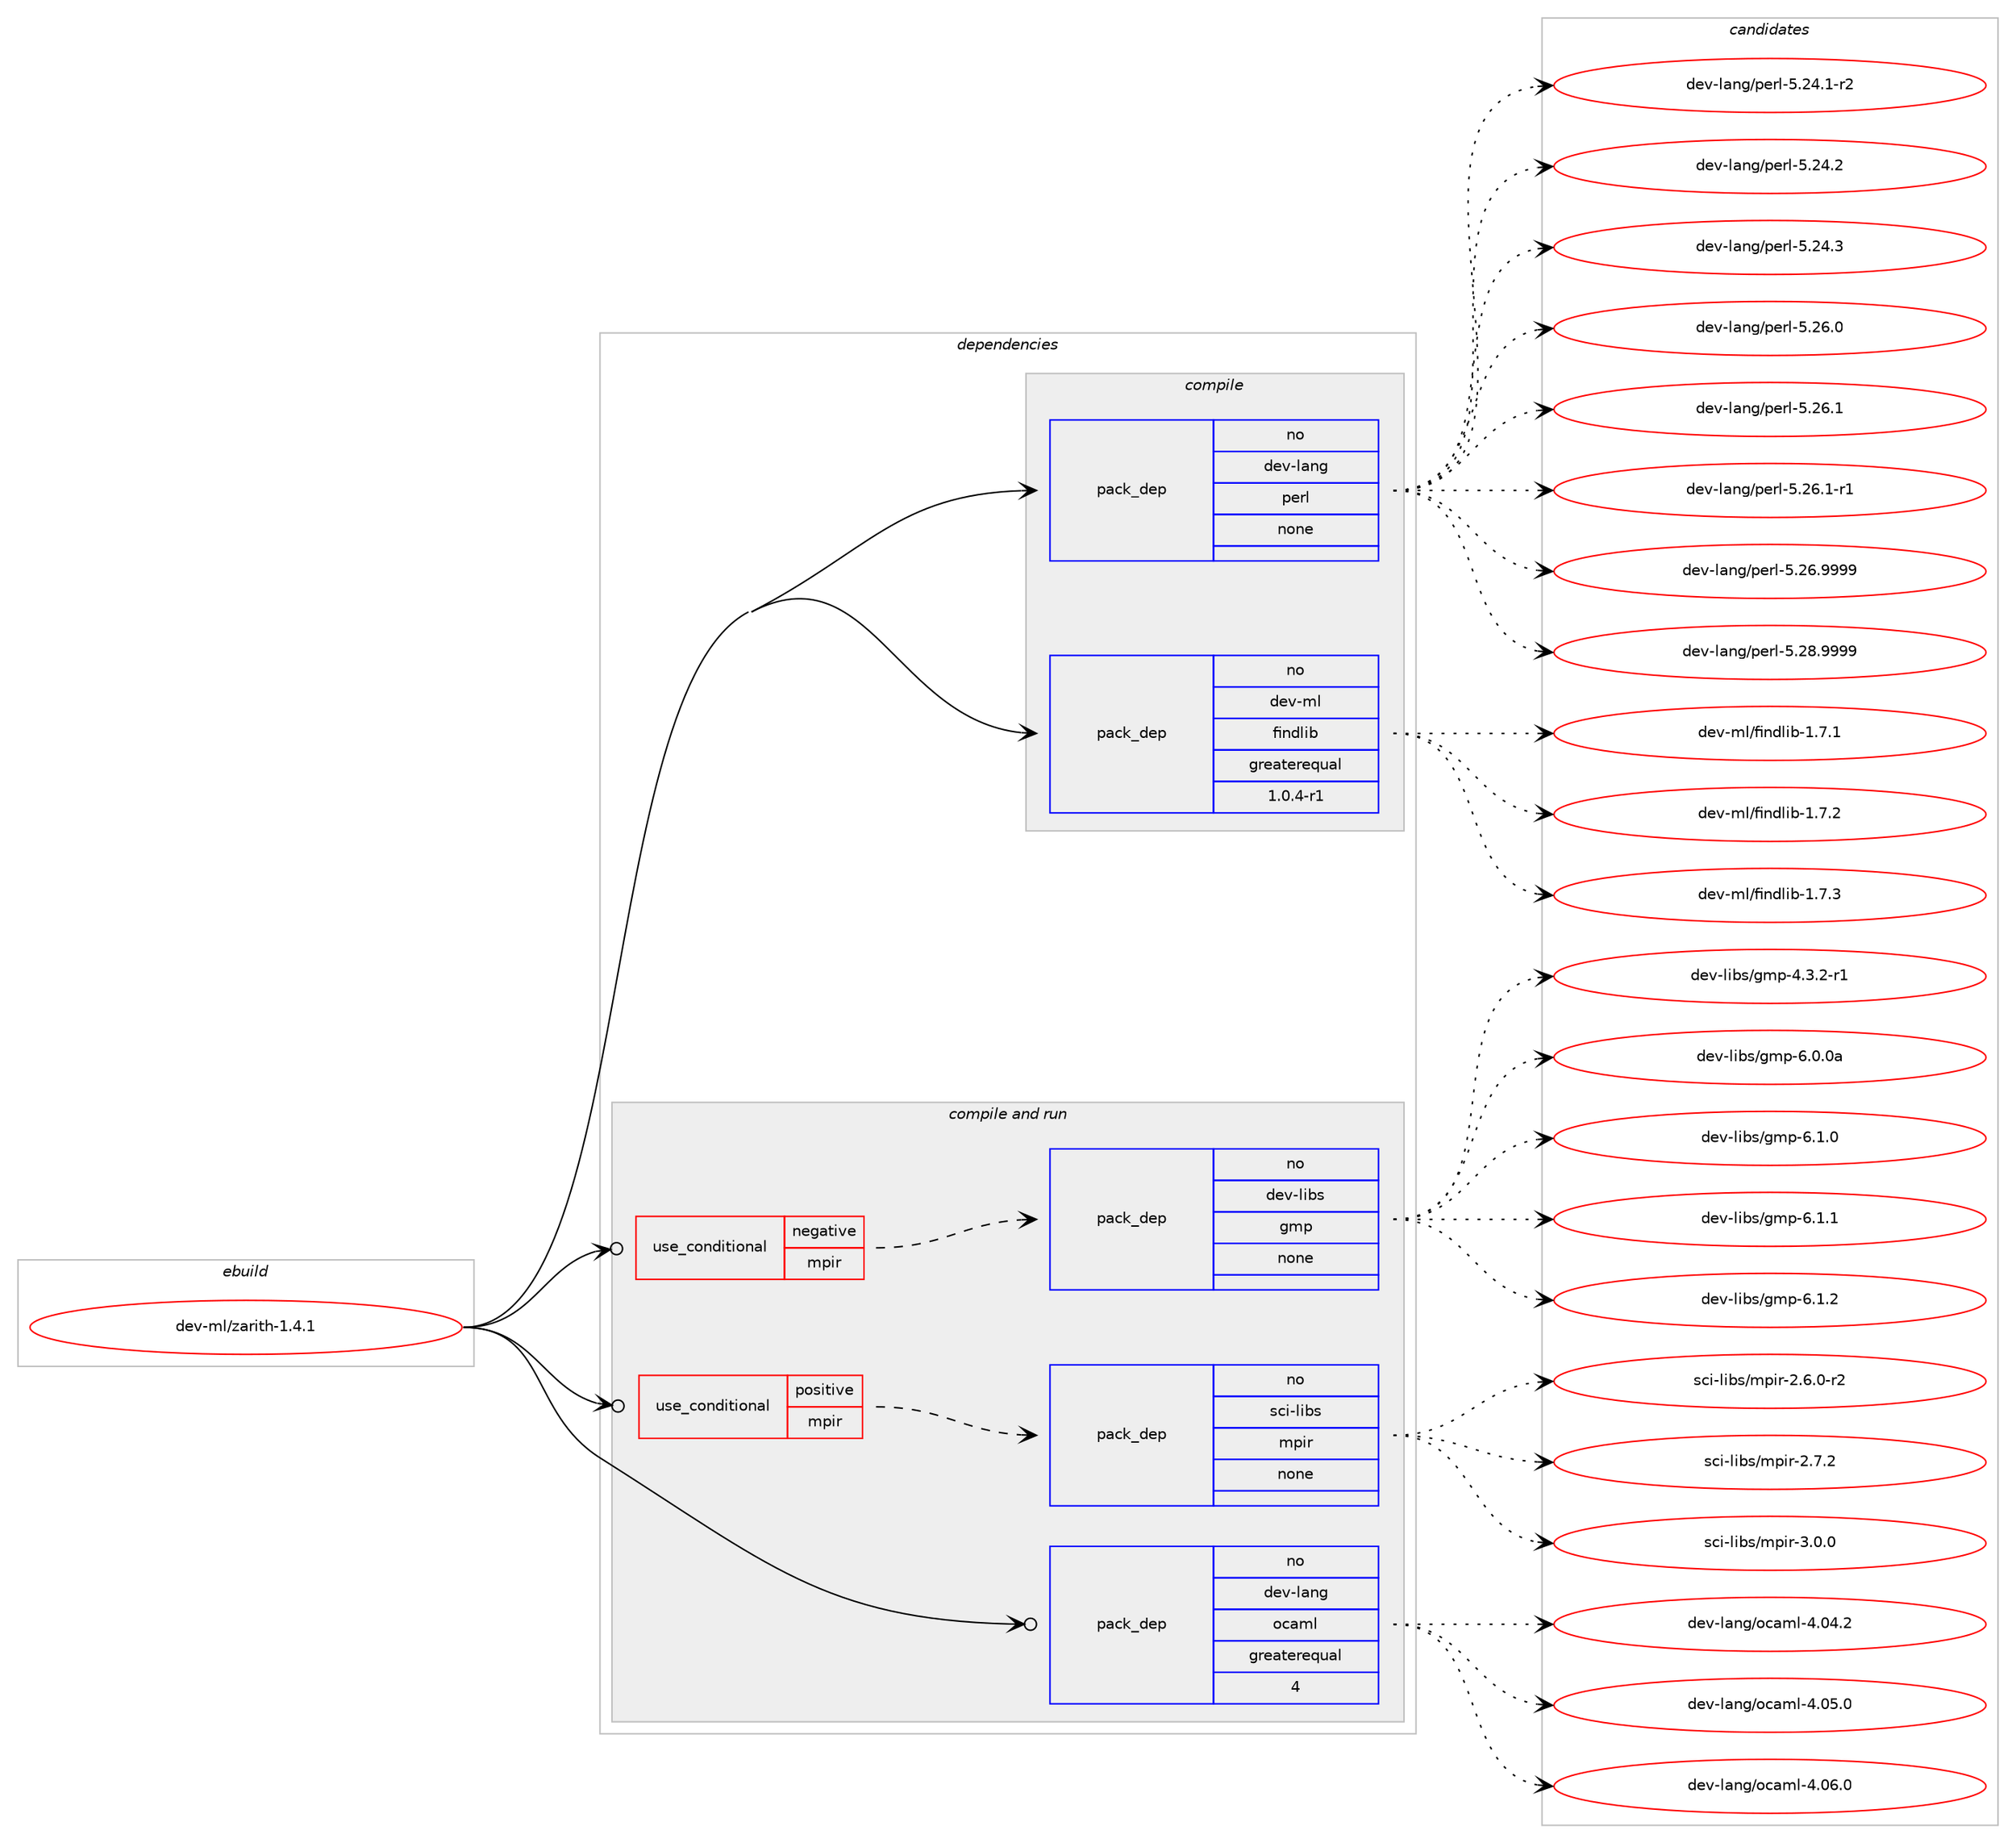 digraph prolog {

# *************
# Graph options
# *************

newrank=true;
concentrate=true;
compound=true;
graph [rankdir=LR,fontname=Helvetica,fontsize=10,ranksep=1.5];#, ranksep=2.5, nodesep=0.2];
edge  [arrowhead=vee];
node  [fontname=Helvetica,fontsize=10];

# **********
# The ebuild
# **********

subgraph cluster_leftcol {
color=gray;
rank=same;
label=<<i>ebuild</i>>;
id [label="dev-ml/zarith-1.4.1", color=red, width=4, href="../dev-ml/zarith-1.4.1.svg"];
}

# ****************
# The dependencies
# ****************

subgraph cluster_midcol {
color=gray;
label=<<i>dependencies</i>>;
subgraph cluster_compile {
fillcolor="#eeeeee";
style=filled;
label=<<i>compile</i>>;
subgraph pack94025 {
dependency124294 [label=<<TABLE BORDER="0" CELLBORDER="1" CELLSPACING="0" CELLPADDING="4" WIDTH="220"><TR><TD ROWSPAN="6" CELLPADDING="30">pack_dep</TD></TR><TR><TD WIDTH="110">no</TD></TR><TR><TD>dev-lang</TD></TR><TR><TD>perl</TD></TR><TR><TD>none</TD></TR><TR><TD></TD></TR></TABLE>>, shape=none, color=blue];
}
id:e -> dependency124294:w [weight=20,style="solid",arrowhead="vee"];
subgraph pack94026 {
dependency124295 [label=<<TABLE BORDER="0" CELLBORDER="1" CELLSPACING="0" CELLPADDING="4" WIDTH="220"><TR><TD ROWSPAN="6" CELLPADDING="30">pack_dep</TD></TR><TR><TD WIDTH="110">no</TD></TR><TR><TD>dev-ml</TD></TR><TR><TD>findlib</TD></TR><TR><TD>greaterequal</TD></TR><TR><TD>1.0.4-r1</TD></TR></TABLE>>, shape=none, color=blue];
}
id:e -> dependency124295:w [weight=20,style="solid",arrowhead="vee"];
}
subgraph cluster_compileandrun {
fillcolor="#eeeeee";
style=filled;
label=<<i>compile and run</i>>;
subgraph cond26610 {
dependency124296 [label=<<TABLE BORDER="0" CELLBORDER="1" CELLSPACING="0" CELLPADDING="4"><TR><TD ROWSPAN="3" CELLPADDING="10">use_conditional</TD></TR><TR><TD>negative</TD></TR><TR><TD>mpir</TD></TR></TABLE>>, shape=none, color=red];
subgraph pack94027 {
dependency124297 [label=<<TABLE BORDER="0" CELLBORDER="1" CELLSPACING="0" CELLPADDING="4" WIDTH="220"><TR><TD ROWSPAN="6" CELLPADDING="30">pack_dep</TD></TR><TR><TD WIDTH="110">no</TD></TR><TR><TD>dev-libs</TD></TR><TR><TD>gmp</TD></TR><TR><TD>none</TD></TR><TR><TD></TD></TR></TABLE>>, shape=none, color=blue];
}
dependency124296:e -> dependency124297:w [weight=20,style="dashed",arrowhead="vee"];
}
id:e -> dependency124296:w [weight=20,style="solid",arrowhead="odotvee"];
subgraph cond26611 {
dependency124298 [label=<<TABLE BORDER="0" CELLBORDER="1" CELLSPACING="0" CELLPADDING="4"><TR><TD ROWSPAN="3" CELLPADDING="10">use_conditional</TD></TR><TR><TD>positive</TD></TR><TR><TD>mpir</TD></TR></TABLE>>, shape=none, color=red];
subgraph pack94028 {
dependency124299 [label=<<TABLE BORDER="0" CELLBORDER="1" CELLSPACING="0" CELLPADDING="4" WIDTH="220"><TR><TD ROWSPAN="6" CELLPADDING="30">pack_dep</TD></TR><TR><TD WIDTH="110">no</TD></TR><TR><TD>sci-libs</TD></TR><TR><TD>mpir</TD></TR><TR><TD>none</TD></TR><TR><TD></TD></TR></TABLE>>, shape=none, color=blue];
}
dependency124298:e -> dependency124299:w [weight=20,style="dashed",arrowhead="vee"];
}
id:e -> dependency124298:w [weight=20,style="solid",arrowhead="odotvee"];
subgraph pack94029 {
dependency124300 [label=<<TABLE BORDER="0" CELLBORDER="1" CELLSPACING="0" CELLPADDING="4" WIDTH="220"><TR><TD ROWSPAN="6" CELLPADDING="30">pack_dep</TD></TR><TR><TD WIDTH="110">no</TD></TR><TR><TD>dev-lang</TD></TR><TR><TD>ocaml</TD></TR><TR><TD>greaterequal</TD></TR><TR><TD>4</TD></TR></TABLE>>, shape=none, color=blue];
}
id:e -> dependency124300:w [weight=20,style="solid",arrowhead="odotvee"];
}
subgraph cluster_run {
fillcolor="#eeeeee";
style=filled;
label=<<i>run</i>>;
}
}

# **************
# The candidates
# **************

subgraph cluster_choices {
rank=same;
color=gray;
label=<<i>candidates</i>>;

subgraph choice94025 {
color=black;
nodesep=1;
choice100101118451089711010347112101114108455346505246494511450 [label="dev-lang/perl-5.24.1-r2", color=red, width=4,href="../dev-lang/perl-5.24.1-r2.svg"];
choice10010111845108971101034711210111410845534650524650 [label="dev-lang/perl-5.24.2", color=red, width=4,href="../dev-lang/perl-5.24.2.svg"];
choice10010111845108971101034711210111410845534650524651 [label="dev-lang/perl-5.24.3", color=red, width=4,href="../dev-lang/perl-5.24.3.svg"];
choice10010111845108971101034711210111410845534650544648 [label="dev-lang/perl-5.26.0", color=red, width=4,href="../dev-lang/perl-5.26.0.svg"];
choice10010111845108971101034711210111410845534650544649 [label="dev-lang/perl-5.26.1", color=red, width=4,href="../dev-lang/perl-5.26.1.svg"];
choice100101118451089711010347112101114108455346505446494511449 [label="dev-lang/perl-5.26.1-r1", color=red, width=4,href="../dev-lang/perl-5.26.1-r1.svg"];
choice10010111845108971101034711210111410845534650544657575757 [label="dev-lang/perl-5.26.9999", color=red, width=4,href="../dev-lang/perl-5.26.9999.svg"];
choice10010111845108971101034711210111410845534650564657575757 [label="dev-lang/perl-5.28.9999", color=red, width=4,href="../dev-lang/perl-5.28.9999.svg"];
dependency124294:e -> choice100101118451089711010347112101114108455346505246494511450:w [style=dotted,weight="100"];
dependency124294:e -> choice10010111845108971101034711210111410845534650524650:w [style=dotted,weight="100"];
dependency124294:e -> choice10010111845108971101034711210111410845534650524651:w [style=dotted,weight="100"];
dependency124294:e -> choice10010111845108971101034711210111410845534650544648:w [style=dotted,weight="100"];
dependency124294:e -> choice10010111845108971101034711210111410845534650544649:w [style=dotted,weight="100"];
dependency124294:e -> choice100101118451089711010347112101114108455346505446494511449:w [style=dotted,weight="100"];
dependency124294:e -> choice10010111845108971101034711210111410845534650544657575757:w [style=dotted,weight="100"];
dependency124294:e -> choice10010111845108971101034711210111410845534650564657575757:w [style=dotted,weight="100"];
}
subgraph choice94026 {
color=black;
nodesep=1;
choice100101118451091084710210511010010810598454946554649 [label="dev-ml/findlib-1.7.1", color=red, width=4,href="../dev-ml/findlib-1.7.1.svg"];
choice100101118451091084710210511010010810598454946554650 [label="dev-ml/findlib-1.7.2", color=red, width=4,href="../dev-ml/findlib-1.7.2.svg"];
choice100101118451091084710210511010010810598454946554651 [label="dev-ml/findlib-1.7.3", color=red, width=4,href="../dev-ml/findlib-1.7.3.svg"];
dependency124295:e -> choice100101118451091084710210511010010810598454946554649:w [style=dotted,weight="100"];
dependency124295:e -> choice100101118451091084710210511010010810598454946554650:w [style=dotted,weight="100"];
dependency124295:e -> choice100101118451091084710210511010010810598454946554651:w [style=dotted,weight="100"];
}
subgraph choice94027 {
color=black;
nodesep=1;
choice1001011184510810598115471031091124552465146504511449 [label="dev-libs/gmp-4.3.2-r1", color=red, width=4,href="../dev-libs/gmp-4.3.2-r1.svg"];
choice10010111845108105981154710310911245544648464897 [label="dev-libs/gmp-6.0.0a", color=red, width=4,href="../dev-libs/gmp-6.0.0a.svg"];
choice100101118451081059811547103109112455446494648 [label="dev-libs/gmp-6.1.0", color=red, width=4,href="../dev-libs/gmp-6.1.0.svg"];
choice100101118451081059811547103109112455446494649 [label="dev-libs/gmp-6.1.1", color=red, width=4,href="../dev-libs/gmp-6.1.1.svg"];
choice100101118451081059811547103109112455446494650 [label="dev-libs/gmp-6.1.2", color=red, width=4,href="../dev-libs/gmp-6.1.2.svg"];
dependency124297:e -> choice1001011184510810598115471031091124552465146504511449:w [style=dotted,weight="100"];
dependency124297:e -> choice10010111845108105981154710310911245544648464897:w [style=dotted,weight="100"];
dependency124297:e -> choice100101118451081059811547103109112455446494648:w [style=dotted,weight="100"];
dependency124297:e -> choice100101118451081059811547103109112455446494649:w [style=dotted,weight="100"];
dependency124297:e -> choice100101118451081059811547103109112455446494650:w [style=dotted,weight="100"];
}
subgraph choice94028 {
color=black;
nodesep=1;
choice115991054510810598115471091121051144550465446484511450 [label="sci-libs/mpir-2.6.0-r2", color=red, width=4,href="../sci-libs/mpir-2.6.0-r2.svg"];
choice11599105451081059811547109112105114455046554650 [label="sci-libs/mpir-2.7.2", color=red, width=4,href="../sci-libs/mpir-2.7.2.svg"];
choice11599105451081059811547109112105114455146484648 [label="sci-libs/mpir-3.0.0", color=red, width=4,href="../sci-libs/mpir-3.0.0.svg"];
dependency124299:e -> choice115991054510810598115471091121051144550465446484511450:w [style=dotted,weight="100"];
dependency124299:e -> choice11599105451081059811547109112105114455046554650:w [style=dotted,weight="100"];
dependency124299:e -> choice11599105451081059811547109112105114455146484648:w [style=dotted,weight="100"];
}
subgraph choice94029 {
color=black;
nodesep=1;
choice100101118451089711010347111999710910845524648524650 [label="dev-lang/ocaml-4.04.2", color=red, width=4,href="../dev-lang/ocaml-4.04.2.svg"];
choice100101118451089711010347111999710910845524648534648 [label="dev-lang/ocaml-4.05.0", color=red, width=4,href="../dev-lang/ocaml-4.05.0.svg"];
choice100101118451089711010347111999710910845524648544648 [label="dev-lang/ocaml-4.06.0", color=red, width=4,href="../dev-lang/ocaml-4.06.0.svg"];
dependency124300:e -> choice100101118451089711010347111999710910845524648524650:w [style=dotted,weight="100"];
dependency124300:e -> choice100101118451089711010347111999710910845524648534648:w [style=dotted,weight="100"];
dependency124300:e -> choice100101118451089711010347111999710910845524648544648:w [style=dotted,weight="100"];
}
}

}
